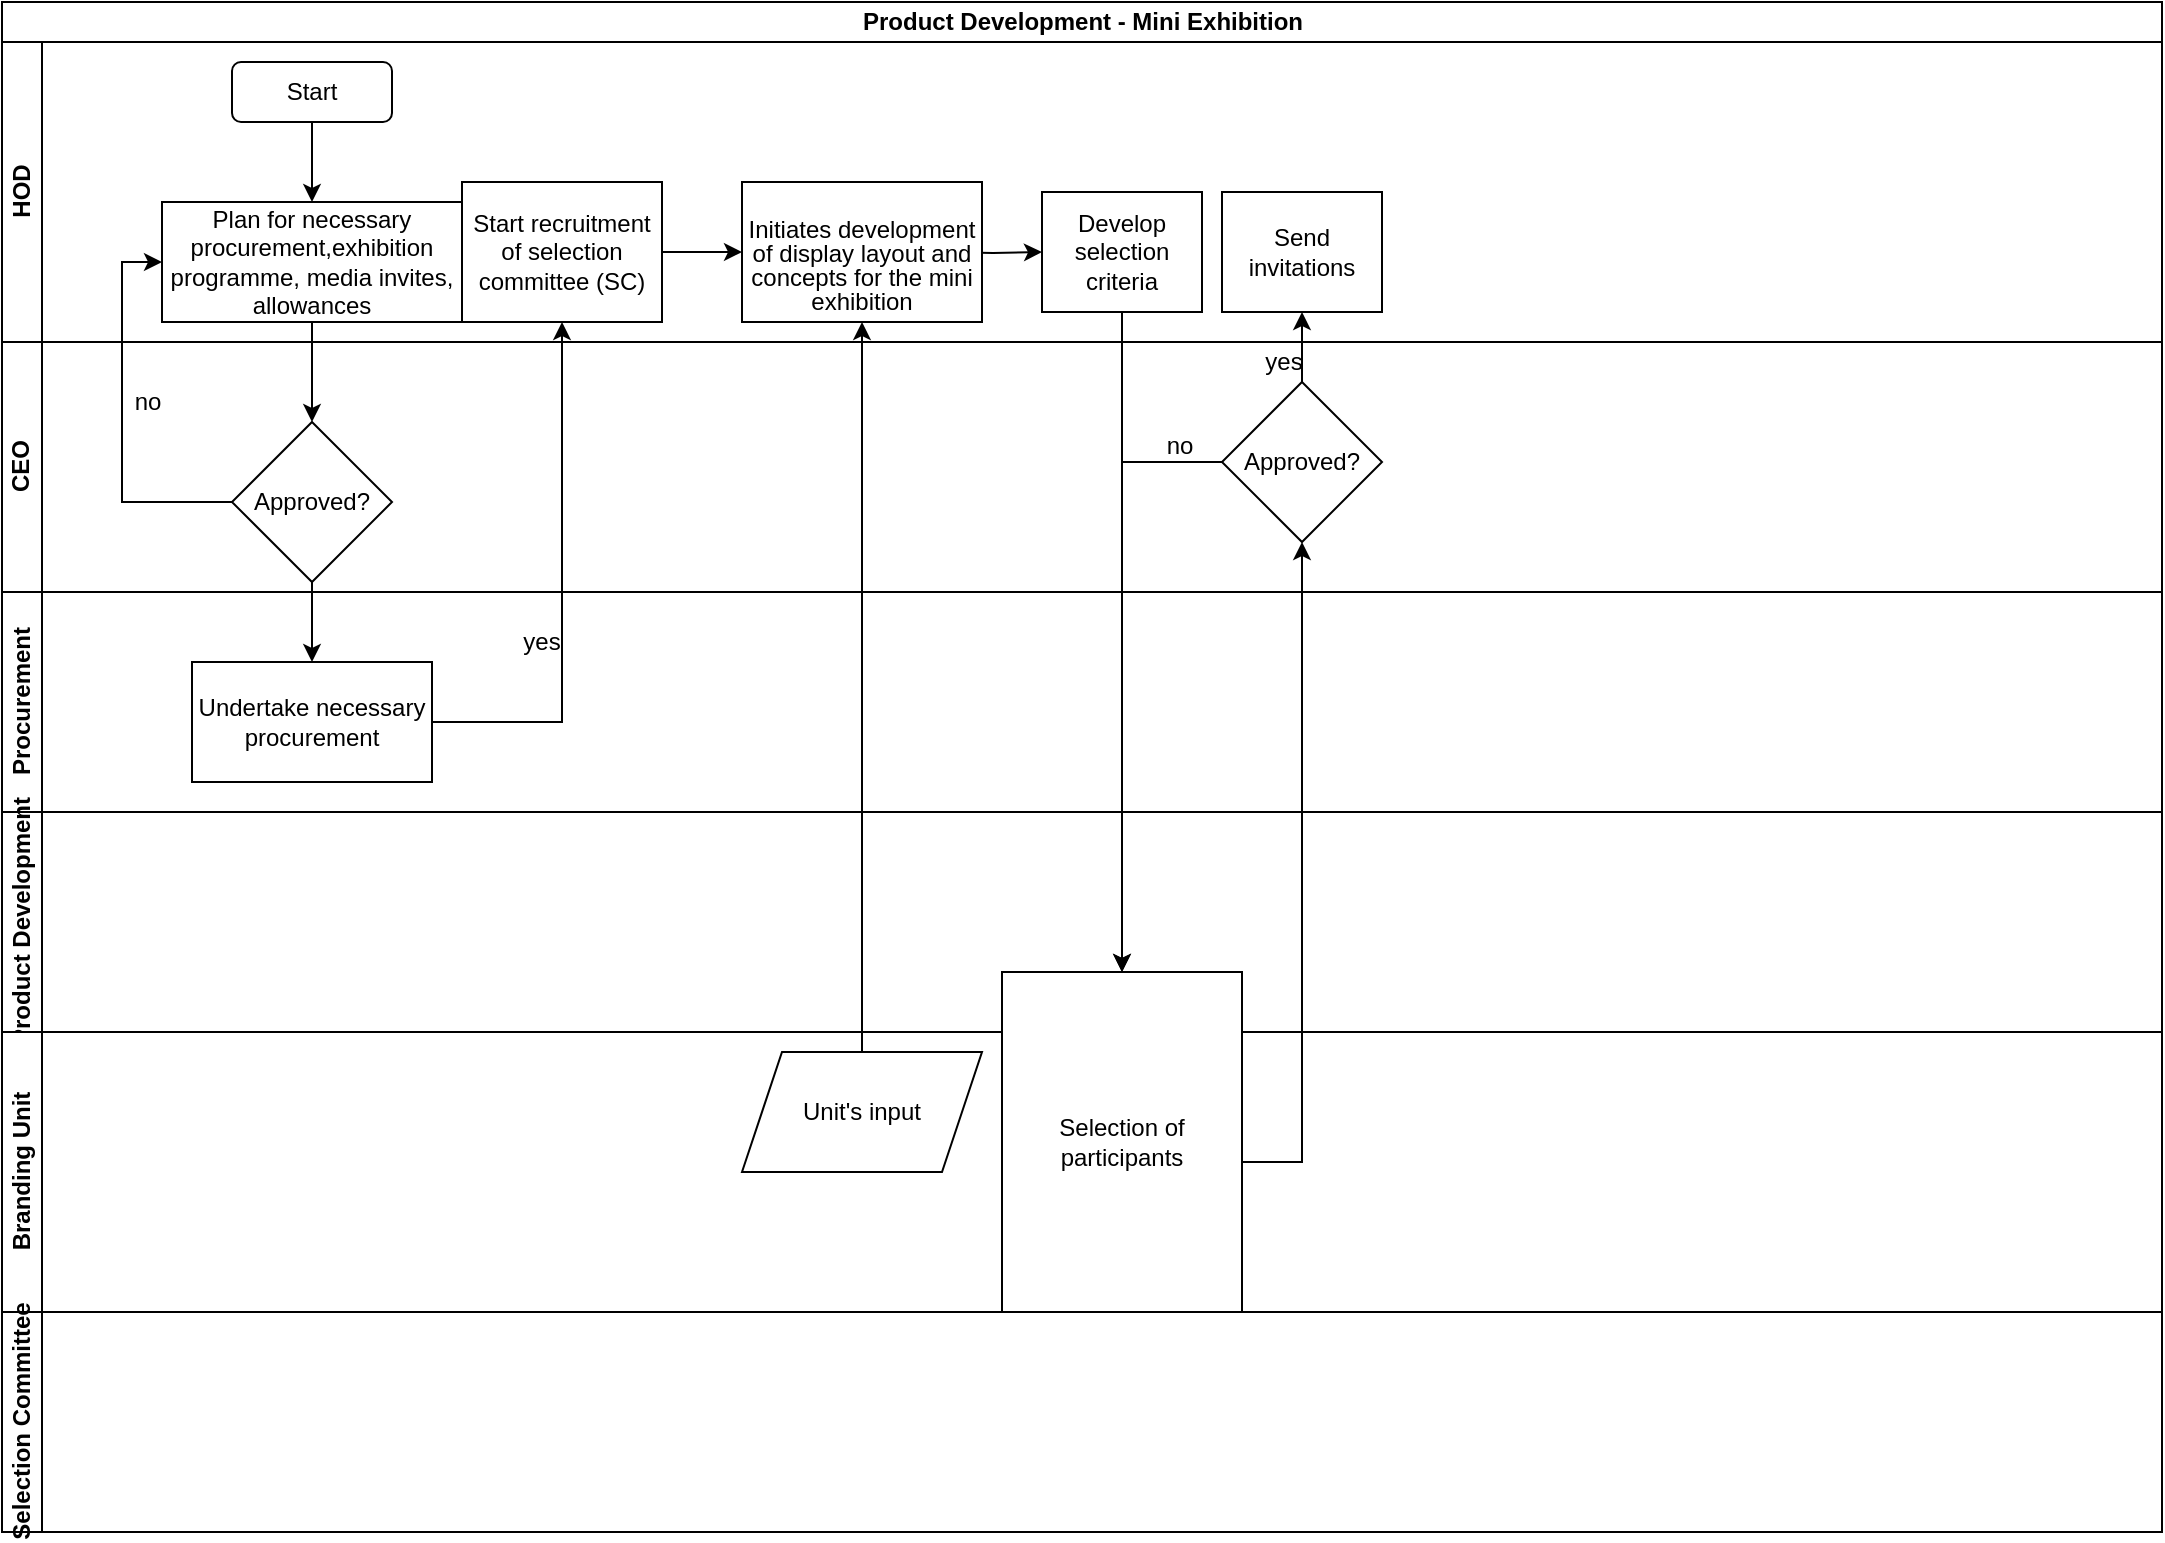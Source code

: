 <mxfile version="13.6.6" type="github">
  <diagram id="iS4VbfkvWqATDpr2NzcE" name="Page-1">
    <mxGraphModel dx="1038" dy="547" grid="1" gridSize="10" guides="1" tooltips="1" connect="1" arrows="1" fold="1" page="1" pageScale="1" pageWidth="1169" pageHeight="827" math="0" shadow="0">
      <root>
        <mxCell id="0" />
        <mxCell id="1" parent="0" />
        <mxCell id="rXSO16KiNVPudHFig_VC-1" value="Product Development - Mini Exhibition" style="swimlane;html=1;childLayout=stackLayout;resizeParent=1;resizeParentMax=0;horizontal=1;startSize=20;horizontalStack=0;" vertex="1" parent="1">
          <mxGeometry x="40" y="30" width="1080" height="765" as="geometry" />
        </mxCell>
        <mxCell id="rXSO16KiNVPudHFig_VC-2" value="HOD" style="swimlane;html=1;startSize=20;horizontal=0;" vertex="1" parent="rXSO16KiNVPudHFig_VC-1">
          <mxGeometry y="20" width="1080" height="150" as="geometry" />
        </mxCell>
        <mxCell id="rXSO16KiNVPudHFig_VC-5" value="Start" style="rounded=1;whiteSpace=wrap;html=1;" vertex="1" parent="rXSO16KiNVPudHFig_VC-2">
          <mxGeometry x="115" y="10" width="80" height="30" as="geometry" />
        </mxCell>
        <mxCell id="rXSO16KiNVPudHFig_VC-30" value="" style="edgeStyle=orthogonalEdgeStyle;rounded=0;orthogonalLoop=1;jettySize=auto;html=1;" edge="1" parent="rXSO16KiNVPudHFig_VC-2" target="rXSO16KiNVPudHFig_VC-29">
          <mxGeometry relative="1" as="geometry">
            <mxPoint x="470" y="105" as="sourcePoint" />
          </mxGeometry>
        </mxCell>
        <mxCell id="rXSO16KiNVPudHFig_VC-67" value="Send invitations" style="whiteSpace=wrap;html=1;rounded=0;" vertex="1" parent="rXSO16KiNVPudHFig_VC-2">
          <mxGeometry x="610" y="75" width="80" height="60" as="geometry" />
        </mxCell>
        <mxCell id="rXSO16KiNVPudHFig_VC-29" value="Develop selection criteria" style="whiteSpace=wrap;html=1;rounded=0;" vertex="1" parent="rXSO16KiNVPudHFig_VC-2">
          <mxGeometry x="520" y="75" width="80" height="60" as="geometry" />
        </mxCell>
        <mxCell id="rXSO16KiNVPudHFig_VC-13" value="Start recruitment of selection committee (SC)" style="whiteSpace=wrap;html=1;rounded=0;" vertex="1" parent="rXSO16KiNVPudHFig_VC-2">
          <mxGeometry x="230" y="70" width="100" height="70" as="geometry" />
        </mxCell>
        <mxCell id="rXSO16KiNVPudHFig_VC-17" value="&lt;br/&gt;&lt;p style=&quot;margin-bottom: 0in ; line-height: 100%&quot;&gt;&lt;font face=&quot;Arial, serif&quot;&gt;&lt;span lang=&quot;en-US&quot;&gt;Initiates development of display layout and concepts for the mini exhibition&lt;/span&gt;&lt;/font&gt;&lt;/p&gt;&lt;br/&gt;" style="whiteSpace=wrap;html=1;rounded=0;" vertex="1" parent="rXSO16KiNVPudHFig_VC-2">
          <mxGeometry x="370" y="70" width="120" height="70" as="geometry" />
        </mxCell>
        <mxCell id="rXSO16KiNVPudHFig_VC-6" value="Plan for necessary procurement,exhibition programme, media invites, allowances" style="rounded=0;whiteSpace=wrap;html=1;" vertex="1" parent="rXSO16KiNVPudHFig_VC-2">
          <mxGeometry x="80" y="80" width="150" height="60" as="geometry" />
        </mxCell>
        <mxCell id="rXSO16KiNVPudHFig_VC-8" value="" style="edgeStyle=orthogonalEdgeStyle;rounded=0;orthogonalLoop=1;jettySize=auto;html=1;entryX=0.5;entryY=0;entryDx=0;entryDy=0;" edge="1" parent="rXSO16KiNVPudHFig_VC-2" source="rXSO16KiNVPudHFig_VC-5" target="rXSO16KiNVPudHFig_VC-6">
          <mxGeometry relative="1" as="geometry">
            <mxPoint x="140" y="80" as="targetPoint" />
          </mxGeometry>
        </mxCell>
        <mxCell id="rXSO16KiNVPudHFig_VC-18" value="" style="edgeStyle=orthogonalEdgeStyle;rounded=0;orthogonalLoop=1;jettySize=auto;html=1;" edge="1" parent="rXSO16KiNVPudHFig_VC-2" source="rXSO16KiNVPudHFig_VC-13" target="rXSO16KiNVPudHFig_VC-17">
          <mxGeometry relative="1" as="geometry" />
        </mxCell>
        <mxCell id="rXSO16KiNVPudHFig_VC-3" value="CEO" style="swimlane;html=1;startSize=20;horizontal=0;" vertex="1" parent="rXSO16KiNVPudHFig_VC-1">
          <mxGeometry y="170" width="1080" height="125" as="geometry" />
        </mxCell>
        <mxCell id="rXSO16KiNVPudHFig_VC-28" value="no" style="text;html=1;strokeColor=none;fillColor=none;align=center;verticalAlign=middle;whiteSpace=wrap;rounded=0;" vertex="1" parent="rXSO16KiNVPudHFig_VC-3">
          <mxGeometry x="53" y="20" width="40" height="20" as="geometry" />
        </mxCell>
        <mxCell id="rXSO16KiNVPudHFig_VC-72" value="no" style="text;html=1;strokeColor=none;fillColor=none;align=center;verticalAlign=middle;whiteSpace=wrap;rounded=0;" vertex="1" parent="rXSO16KiNVPudHFig_VC-3">
          <mxGeometry x="569" y="42" width="40" height="20" as="geometry" />
        </mxCell>
        <mxCell id="rXSO16KiNVPudHFig_VC-65" value="Approved?" style="rhombus;whiteSpace=wrap;html=1;rounded=0;" vertex="1" parent="rXSO16KiNVPudHFig_VC-3">
          <mxGeometry x="610" y="20" width="80" height="80" as="geometry" />
        </mxCell>
        <mxCell id="rXSO16KiNVPudHFig_VC-9" value="Approved?" style="rhombus;whiteSpace=wrap;html=1;rounded=0;" vertex="1" parent="rXSO16KiNVPudHFig_VC-3">
          <mxGeometry x="115" y="40" width="80" height="80" as="geometry" />
        </mxCell>
        <mxCell id="rXSO16KiNVPudHFig_VC-69" value="yes" style="text;html=1;strokeColor=none;fillColor=none;align=center;verticalAlign=middle;whiteSpace=wrap;rounded=0;" vertex="1" parent="rXSO16KiNVPudHFig_VC-3">
          <mxGeometry x="621" width="40" height="20" as="geometry" />
        </mxCell>
        <mxCell id="rXSO16KiNVPudHFig_VC-4" value="Procurement" style="swimlane;html=1;startSize=20;horizontal=0;" vertex="1" parent="rXSO16KiNVPudHFig_VC-1">
          <mxGeometry y="295" width="1080" height="110" as="geometry" />
        </mxCell>
        <mxCell id="rXSO16KiNVPudHFig_VC-25" value="yes" style="text;html=1;strokeColor=none;fillColor=none;align=center;verticalAlign=middle;whiteSpace=wrap;rounded=0;" vertex="1" parent="rXSO16KiNVPudHFig_VC-4">
          <mxGeometry x="250" y="15" width="40" height="20" as="geometry" />
        </mxCell>
        <mxCell id="rXSO16KiNVPudHFig_VC-11" value="Undertake necessary procurement" style="whiteSpace=wrap;html=1;rounded=0;" vertex="1" parent="rXSO16KiNVPudHFig_VC-4">
          <mxGeometry x="95" y="35" width="120" height="60" as="geometry" />
        </mxCell>
        <mxCell id="rXSO16KiNVPudHFig_VC-10" value="" style="edgeStyle=orthogonalEdgeStyle;rounded=0;orthogonalLoop=1;jettySize=auto;html=1;" edge="1" parent="rXSO16KiNVPudHFig_VC-1" source="rXSO16KiNVPudHFig_VC-6" target="rXSO16KiNVPudHFig_VC-9">
          <mxGeometry relative="1" as="geometry" />
        </mxCell>
        <mxCell id="rXSO16KiNVPudHFig_VC-12" value="" style="edgeStyle=orthogonalEdgeStyle;rounded=0;orthogonalLoop=1;jettySize=auto;html=1;" edge="1" parent="rXSO16KiNVPudHFig_VC-1" source="rXSO16KiNVPudHFig_VC-9" target="rXSO16KiNVPudHFig_VC-11">
          <mxGeometry relative="1" as="geometry" />
        </mxCell>
        <mxCell id="rXSO16KiNVPudHFig_VC-14" value="" style="edgeStyle=orthogonalEdgeStyle;rounded=0;orthogonalLoop=1;jettySize=auto;html=1;" edge="1" parent="rXSO16KiNVPudHFig_VC-1" source="rXSO16KiNVPudHFig_VC-11" target="rXSO16KiNVPudHFig_VC-13">
          <mxGeometry relative="1" as="geometry" />
        </mxCell>
        <mxCell id="rXSO16KiNVPudHFig_VC-15" value="Product Development" style="swimlane;html=1;startSize=20;horizontal=0;" vertex="1" parent="rXSO16KiNVPudHFig_VC-1">
          <mxGeometry y="405" width="1080" height="110" as="geometry" />
        </mxCell>
        <mxCell id="rXSO16KiNVPudHFig_VC-20" value="Branding Unit" style="swimlane;html=1;startSize=20;horizontal=0;" vertex="1" parent="rXSO16KiNVPudHFig_VC-1">
          <mxGeometry y="515" width="1080" height="140" as="geometry" />
        </mxCell>
        <mxCell id="rXSO16KiNVPudHFig_VC-63" value="Selection of participants" style="whiteSpace=wrap;html=1;rounded=0;" vertex="1" parent="rXSO16KiNVPudHFig_VC-20">
          <mxGeometry x="500" y="-30" width="120" height="170" as="geometry" />
        </mxCell>
        <mxCell id="rXSO16KiNVPudHFig_VC-22" value="Unit&#39;s input" style="shape=parallelogram;perimeter=parallelogramPerimeter;whiteSpace=wrap;html=1;fixedSize=1;" vertex="1" parent="rXSO16KiNVPudHFig_VC-20">
          <mxGeometry x="370" y="10" width="120" height="60" as="geometry" />
        </mxCell>
        <mxCell id="rXSO16KiNVPudHFig_VC-24" value="" style="edgeStyle=orthogonalEdgeStyle;rounded=0;orthogonalLoop=1;jettySize=auto;html=1;entryX=0.5;entryY=1;entryDx=0;entryDy=0;" edge="1" parent="rXSO16KiNVPudHFig_VC-1" source="rXSO16KiNVPudHFig_VC-22" target="rXSO16KiNVPudHFig_VC-17">
          <mxGeometry relative="1" as="geometry">
            <mxPoint x="480" y="500" as="targetPoint" />
          </mxGeometry>
        </mxCell>
        <mxCell id="rXSO16KiNVPudHFig_VC-27" value="" style="edgeStyle=orthogonalEdgeStyle;rounded=0;orthogonalLoop=1;jettySize=auto;html=1;entryX=0;entryY=0.5;entryDx=0;entryDy=0;" edge="1" parent="rXSO16KiNVPudHFig_VC-1" source="rXSO16KiNVPudHFig_VC-9" target="rXSO16KiNVPudHFig_VC-6">
          <mxGeometry relative="1" as="geometry">
            <mxPoint x="55" y="250" as="targetPoint" />
            <Array as="points">
              <mxPoint x="60" y="250" />
              <mxPoint x="60" y="130" />
            </Array>
          </mxGeometry>
        </mxCell>
        <mxCell id="rXSO16KiNVPudHFig_VC-61" value="Selection Committee" style="swimlane;html=1;startSize=20;horizontal=0;" vertex="1" parent="rXSO16KiNVPudHFig_VC-1">
          <mxGeometry y="655" width="1080" height="110" as="geometry" />
        </mxCell>
        <mxCell id="rXSO16KiNVPudHFig_VC-64" value="" style="edgeStyle=orthogonalEdgeStyle;rounded=0;orthogonalLoop=1;jettySize=auto;html=1;" edge="1" parent="rXSO16KiNVPudHFig_VC-1" source="rXSO16KiNVPudHFig_VC-29" target="rXSO16KiNVPudHFig_VC-63">
          <mxGeometry relative="1" as="geometry" />
        </mxCell>
        <mxCell id="rXSO16KiNVPudHFig_VC-66" value="" style="edgeStyle=orthogonalEdgeStyle;rounded=0;orthogonalLoop=1;jettySize=auto;html=1;" edge="1" parent="rXSO16KiNVPudHFig_VC-1" source="rXSO16KiNVPudHFig_VC-63" target="rXSO16KiNVPudHFig_VC-65">
          <mxGeometry relative="1" as="geometry">
            <Array as="points">
              <mxPoint x="650" y="580" />
            </Array>
          </mxGeometry>
        </mxCell>
        <mxCell id="rXSO16KiNVPudHFig_VC-68" value="" style="edgeStyle=orthogonalEdgeStyle;rounded=0;orthogonalLoop=1;jettySize=auto;html=1;" edge="1" parent="rXSO16KiNVPudHFig_VC-1" source="rXSO16KiNVPudHFig_VC-65" target="rXSO16KiNVPudHFig_VC-67">
          <mxGeometry relative="1" as="geometry" />
        </mxCell>
        <mxCell id="rXSO16KiNVPudHFig_VC-71" value="" style="edgeStyle=orthogonalEdgeStyle;rounded=0;orthogonalLoop=1;jettySize=auto;html=1;entryX=0.5;entryY=0;entryDx=0;entryDy=0;" edge="1" parent="rXSO16KiNVPudHFig_VC-1" source="rXSO16KiNVPudHFig_VC-65" target="rXSO16KiNVPudHFig_VC-63">
          <mxGeometry relative="1" as="geometry">
            <mxPoint x="550" y="230" as="targetPoint" />
            <Array as="points">
              <mxPoint x="560" y="230" />
            </Array>
          </mxGeometry>
        </mxCell>
      </root>
    </mxGraphModel>
  </diagram>
</mxfile>
